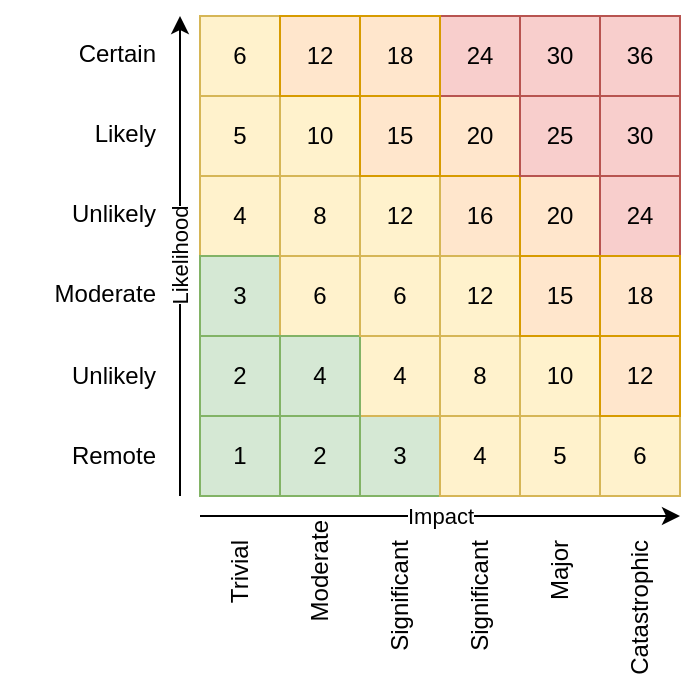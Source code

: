 <mxfile version="18.0.2" type="google"><diagram id="d3DJQj1hKtAfVxqqhwyt" name="Risk Assessment Grid"><mxGraphModel grid="1" page="1" gridSize="10" guides="1" tooltips="1" connect="1" arrows="1" fold="1" pageScale="1" pageWidth="827" pageHeight="1169" math="0" shadow="0"><root><mxCell id="0"/><mxCell id="1" parent="0"/><mxCell id="FXBGqrCjJQUyrzjAqgdF-1" value="4" style="rounded=0;whiteSpace=wrap;html=1;fillColor=#fff2cc;strokeColor=#d6b656;" vertex="1" parent="1"><mxGeometry x="240" y="280" width="40" height="40" as="geometry"/></mxCell><mxCell id="FXBGqrCjJQUyrzjAqgdF-2" value="3" style="rounded=0;whiteSpace=wrap;html=1;fillColor=#d5e8d4;strokeColor=#82b366;" vertex="1" parent="1"><mxGeometry x="240" y="320" width="40" height="40" as="geometry"/></mxCell><mxCell id="FXBGqrCjJQUyrzjAqgdF-3" value="2" style="rounded=0;whiteSpace=wrap;html=1;fillColor=#d5e8d4;strokeColor=#82b366;" vertex="1" parent="1"><mxGeometry x="240" y="360" width="40" height="40" as="geometry"/></mxCell><mxCell id="FXBGqrCjJQUyrzjAqgdF-4" value="1" style="rounded=0;whiteSpace=wrap;html=1;fillColor=#d5e8d4;strokeColor=#82b366;" vertex="1" parent="1"><mxGeometry x="240" y="400" width="40" height="40" as="geometry"/></mxCell><mxCell id="FXBGqrCjJQUyrzjAqgdF-5" value="2" style="rounded=0;whiteSpace=wrap;html=1;fillColor=#d5e8d4;strokeColor=#82b366;" vertex="1" parent="1"><mxGeometry x="280" y="400" width="40" height="40" as="geometry"/></mxCell><mxCell id="FXBGqrCjJQUyrzjAqgdF-6" value="3" style="rounded=0;whiteSpace=wrap;html=1;fillColor=#d5e8d4;strokeColor=#82b366;" vertex="1" parent="1"><mxGeometry x="320" y="400" width="40" height="40" as="geometry"/></mxCell><mxCell id="FXBGqrCjJQUyrzjAqgdF-7" value="6" style="rounded=0;whiteSpace=wrap;html=1;fillColor=#fff2cc;strokeColor=#d6b656;" vertex="1" parent="1"><mxGeometry x="280" y="320" width="40" height="40" as="geometry"/></mxCell><mxCell id="FXBGqrCjJQUyrzjAqgdF-8" value="4" style="rounded=0;whiteSpace=wrap;html=1;fillColor=#fff2cc;strokeColor=#d6b656;" vertex="1" parent="1"><mxGeometry x="320" y="360" width="40" height="40" as="geometry"/></mxCell><mxCell id="FXBGqrCjJQUyrzjAqgdF-9" value="4" style="rounded=0;whiteSpace=wrap;html=1;fillColor=#fff2cc;strokeColor=#d6b656;" vertex="1" parent="1"><mxGeometry x="360" y="400" width="40" height="40" as="geometry"/></mxCell><mxCell id="FXBGqrCjJQUyrzjAqgdF-10" value="4" style="rounded=0;whiteSpace=wrap;html=1;fillColor=#d5e8d4;strokeColor=#82b366;" vertex="1" parent="1"><mxGeometry x="280" y="360" width="40" height="40" as="geometry"/></mxCell><mxCell id="FXBGqrCjJQUyrzjAqgdF-12" value="5" style="rounded=0;whiteSpace=wrap;html=1;fillColor=#fff2cc;strokeColor=#d6b656;" vertex="1" parent="1"><mxGeometry x="240" y="240" width="40" height="40" as="geometry"/></mxCell><mxCell id="FXBGqrCjJQUyrzjAqgdF-13" value="8" style="rounded=0;whiteSpace=wrap;html=1;fillColor=#fff2cc;strokeColor=#d6b656;" vertex="1" parent="1"><mxGeometry x="280" y="280" width="40" height="40" as="geometry"/></mxCell><mxCell id="FXBGqrCjJQUyrzjAqgdF-14" value="6" style="rounded=0;whiteSpace=wrap;html=1;fillColor=#fff2cc;strokeColor=#d6b656;" vertex="1" parent="1"><mxGeometry x="320" y="320" width="40" height="40" as="geometry"/></mxCell><mxCell id="FXBGqrCjJQUyrzjAqgdF-15" value="8" style="rounded=0;whiteSpace=wrap;html=1;fillColor=#fff2cc;strokeColor=#d6b656;" vertex="1" parent="1"><mxGeometry x="360" y="360" width="40" height="40" as="geometry"/></mxCell><mxCell id="FXBGqrCjJQUyrzjAqgdF-16" value="5" style="rounded=0;whiteSpace=wrap;html=1;fillColor=#fff2cc;strokeColor=#d6b656;" vertex="1" parent="1"><mxGeometry x="400" y="400" width="40" height="40" as="geometry"/></mxCell><mxCell id="FXBGqrCjJQUyrzjAqgdF-17" value="10" style="rounded=0;whiteSpace=wrap;html=1;fillColor=#fff2cc;strokeColor=#d6b656;" vertex="1" parent="1"><mxGeometry x="400" y="360" width="40" height="40" as="geometry"/></mxCell><mxCell id="FXBGqrCjJQUyrzjAqgdF-18" value="6" style="rounded=0;whiteSpace=wrap;html=1;fillColor=#fff2cc;strokeColor=#d6b656;" vertex="1" parent="1"><mxGeometry x="440" y="400" width="40" height="40" as="geometry"/></mxCell><mxCell id="FXBGqrCjJQUyrzjAqgdF-19" value="16" style="rounded=0;whiteSpace=wrap;html=1;fillColor=#ffe6cc;strokeColor=#d79b00;" vertex="1" parent="1"><mxGeometry x="360" y="280" width="40" height="40" as="geometry"/></mxCell><mxCell id="FXBGqrCjJQUyrzjAqgdF-20" value="12" style="rounded=0;whiteSpace=wrap;html=1;fillColor=#fff2cc;strokeColor=#d6b656;" vertex="1" parent="1"><mxGeometry x="320" y="280" width="40" height="40" as="geometry"/></mxCell><mxCell id="FXBGqrCjJQUyrzjAqgdF-21" value="10" style="rounded=0;whiteSpace=wrap;html=1;fillColor=#fff2cc;strokeColor=#d6b656;" vertex="1" parent="1"><mxGeometry x="280" y="240" width="40" height="40" as="geometry"/></mxCell><mxCell id="FXBGqrCjJQUyrzjAqgdF-22" value="15" style="rounded=0;whiteSpace=wrap;html=1;fillColor=#ffe6cc;strokeColor=#d79b00;" vertex="1" parent="1"><mxGeometry x="320" y="240" width="40" height="40" as="geometry"/></mxCell><mxCell id="FXBGqrCjJQUyrzjAqgdF-23" value="20" style="rounded=0;whiteSpace=wrap;html=1;fillColor=#ffe6cc;strokeColor=#d79b00;" vertex="1" parent="1"><mxGeometry x="360" y="240" width="40" height="40" as="geometry"/></mxCell><mxCell id="FXBGqrCjJQUyrzjAqgdF-24" value="20" style="rounded=0;whiteSpace=wrap;html=1;fillColor=#ffe6cc;strokeColor=#d79b00;" vertex="1" parent="1"><mxGeometry x="400" y="280" width="40" height="40" as="geometry"/></mxCell><mxCell id="FXBGqrCjJQUyrzjAqgdF-25" value="12" style="rounded=0;whiteSpace=wrap;html=1;fillColor=#ffe6cc;strokeColor=#d79b00;" vertex="1" parent="1"><mxGeometry x="440" y="360" width="40" height="40" as="geometry"/></mxCell><mxCell id="FXBGqrCjJQUyrzjAqgdF-26" value="24" style="rounded=0;whiteSpace=wrap;html=1;fillColor=#f8cecc;strokeColor=#b85450;" vertex="1" parent="1"><mxGeometry x="440" y="280" width="40" height="40" as="geometry"/></mxCell><mxCell id="FXBGqrCjJQUyrzjAqgdF-27" value="30" style="rounded=0;whiteSpace=wrap;html=1;fillColor=#f8cecc;strokeColor=#b85450;" vertex="1" parent="1"><mxGeometry x="440" y="240" width="40" height="40" as="geometry"/></mxCell><mxCell id="FXBGqrCjJQUyrzjAqgdF-28" value="25" style="rounded=0;whiteSpace=wrap;html=1;fillColor=#f8cecc;strokeColor=#b85450;" vertex="1" parent="1"><mxGeometry x="400" y="240" width="40" height="40" as="geometry"/></mxCell><mxCell id="FXBGqrCjJQUyrzjAqgdF-29" value="24" style="rounded=0;whiteSpace=wrap;html=1;fillColor=#f8cecc;strokeColor=#b85450;" vertex="1" parent="1"><mxGeometry x="360" y="200" width="40" height="40" as="geometry"/></mxCell><mxCell id="FXBGqrCjJQUyrzjAqgdF-30" value="30" style="rounded=0;whiteSpace=wrap;html=1;fillColor=#f8cecc;strokeColor=#b85450;" vertex="1" parent="1"><mxGeometry x="400" y="200" width="40" height="40" as="geometry"/></mxCell><mxCell id="FXBGqrCjJQUyrzjAqgdF-31" value="36" style="rounded=0;whiteSpace=wrap;html=1;fillColor=#f8cecc;strokeColor=#b85450;" vertex="1" parent="1"><mxGeometry x="440" y="200" width="40" height="40" as="geometry"/></mxCell><mxCell id="FXBGqrCjJQUyrzjAqgdF-32" value="Impact" style="endArrow=classic;html=1;" edge="1" parent="1"><mxGeometry width="50" height="50" relative="1" as="geometry"><mxPoint x="240" y="450" as="sourcePoint"/><mxPoint x="480" y="450" as="targetPoint"/></mxGeometry></mxCell><mxCell id="FXBGqrCjJQUyrzjAqgdF-33" value="Likelihood" style="endArrow=classic;html=1;horizontal=0;" edge="1" parent="1"><mxGeometry width="50" height="50" relative="1" as="geometry"><mxPoint x="230" y="440" as="sourcePoint"/><mxPoint x="230" y="200" as="targetPoint"/></mxGeometry></mxCell><mxCell id="FXBGqrCjJQUyrzjAqgdF-47" value="6" style="rounded=0;whiteSpace=wrap;html=1;fillColor=#fff2cc;strokeColor=#d6b656;" vertex="1" parent="1"><mxGeometry x="240" y="200" width="40" height="40" as="geometry"/></mxCell><mxCell id="FXBGqrCjJQUyrzjAqgdF-48" value="18" style="rounded=0;whiteSpace=wrap;html=1;fillColor=#ffe6cc;strokeColor=#d79b00;" vertex="1" parent="1"><mxGeometry x="320" y="200" width="40" height="40" as="geometry"/></mxCell><mxCell id="FXBGqrCjJQUyrzjAqgdF-49" value="12" style="rounded=0;whiteSpace=wrap;html=1;fillColor=#ffe6cc;strokeColor=#d79b00;" vertex="1" parent="1"><mxGeometry x="280" y="200" width="40" height="40" as="geometry"/></mxCell><mxCell id="FXBGqrCjJQUyrzjAqgdF-50" value="12" style="rounded=0;whiteSpace=wrap;html=1;fillColor=#fff2cc;strokeColor=#d6b656;" vertex="1" parent="1"><mxGeometry x="360" y="320" width="40" height="40" as="geometry"/></mxCell><mxCell id="FXBGqrCjJQUyrzjAqgdF-51" value="15" style="rounded=0;whiteSpace=wrap;html=1;fillColor=#ffe6cc;strokeColor=#d79b00;" vertex="1" parent="1"><mxGeometry x="400" y="320" width="40" height="40" as="geometry"/></mxCell><mxCell id="FXBGqrCjJQUyrzjAqgdF-52" value="18" style="rounded=0;whiteSpace=wrap;html=1;fillColor=#ffe6cc;strokeColor=#d79b00;" vertex="1" parent="1"><mxGeometry x="440" y="320" width="40" height="40" as="geometry"/></mxCell><mxCell id="FXBGqrCjJQUyrzjAqgdF-53" value="Trivial" style="rounded=0;whiteSpace=wrap;html=1;horizontal=0;fillColor=none;strokeColor=none;align=right;" vertex="1" parent="1"><mxGeometry x="240" y="460" width="40" height="80" as="geometry"/></mxCell><mxCell id="FXBGqrCjJQUyrzjAqgdF-54" value="Moderate" style="rounded=0;whiteSpace=wrap;html=1;horizontal=0;fillColor=none;strokeColor=none;align=right;" vertex="1" parent="1"><mxGeometry x="280" y="450" width="40" height="80" as="geometry"/></mxCell><mxCell id="FXBGqrCjJQUyrzjAqgdF-55" value="Significant" style="rounded=0;whiteSpace=wrap;html=1;horizontal=0;fillColor=none;strokeColor=none;align=right;" vertex="1" parent="1"><mxGeometry x="320" y="460" width="40" height="80" as="geometry"/></mxCell><mxCell id="FXBGqrCjJQUyrzjAqgdF-56" value="Significant" style="rounded=0;whiteSpace=wrap;html=1;horizontal=0;fillColor=none;strokeColor=none;align=right;" vertex="1" parent="1"><mxGeometry x="360" y="460" width="40" height="80" as="geometry"/></mxCell><mxCell id="FXBGqrCjJQUyrzjAqgdF-57" value="Major" style="rounded=0;whiteSpace=wrap;html=1;horizontal=0;fillColor=none;strokeColor=none;align=right;" vertex="1" parent="1"><mxGeometry x="400" y="460" width="40" height="80" as="geometry"/></mxCell><mxCell id="FXBGqrCjJQUyrzjAqgdF-58" value="Catastrophic" style="rounded=0;whiteSpace=wrap;html=1;horizontal=0;fillColor=none;strokeColor=none;align=right;" vertex="1" parent="1"><mxGeometry x="440" y="460" width="40" height="80" as="geometry"/></mxCell><mxCell id="FXBGqrCjJQUyrzjAqgdF-59" value="Remote" style="rounded=0;whiteSpace=wrap;html=1;horizontal=1;fillColor=none;strokeColor=none;align=right;" vertex="1" parent="1"><mxGeometry x="140" y="400" width="80" height="40" as="geometry"/></mxCell><mxCell id="FXBGqrCjJQUyrzjAqgdF-60" value="Unlikely" style="rounded=0;whiteSpace=wrap;html=1;horizontal=1;fillColor=none;strokeColor=none;align=right;" vertex="1" parent="1"><mxGeometry x="140" y="360" width="80" height="40" as="geometry"/></mxCell><mxCell id="FXBGqrCjJQUyrzjAqgdF-61" value="Moderate" style="rounded=0;whiteSpace=wrap;html=1;horizontal=1;fillColor=none;strokeColor=none;align=right;" vertex="1" parent="1"><mxGeometry x="140" y="319" width="80" height="40" as="geometry"/></mxCell><mxCell id="FXBGqrCjJQUyrzjAqgdF-62" value="Unlikely" style="rounded=0;whiteSpace=wrap;html=1;horizontal=1;fillColor=none;strokeColor=none;align=right;" vertex="1" parent="1"><mxGeometry x="140" y="279" width="80" height="40" as="geometry"/></mxCell><mxCell id="FXBGqrCjJQUyrzjAqgdF-63" value="Likely" style="rounded=0;whiteSpace=wrap;html=1;horizontal=1;fillColor=none;strokeColor=none;align=right;" vertex="1" parent="1"><mxGeometry x="140" y="239" width="80" height="40" as="geometry"/></mxCell><mxCell id="FXBGqrCjJQUyrzjAqgdF-64" value="Certain" style="rounded=0;whiteSpace=wrap;html=1;horizontal=1;fillColor=none;strokeColor=none;align=right;" vertex="1" parent="1"><mxGeometry x="140" y="199" width="80" height="40" as="geometry"/></mxCell></root></mxGraphModel></diagram></mxfile>